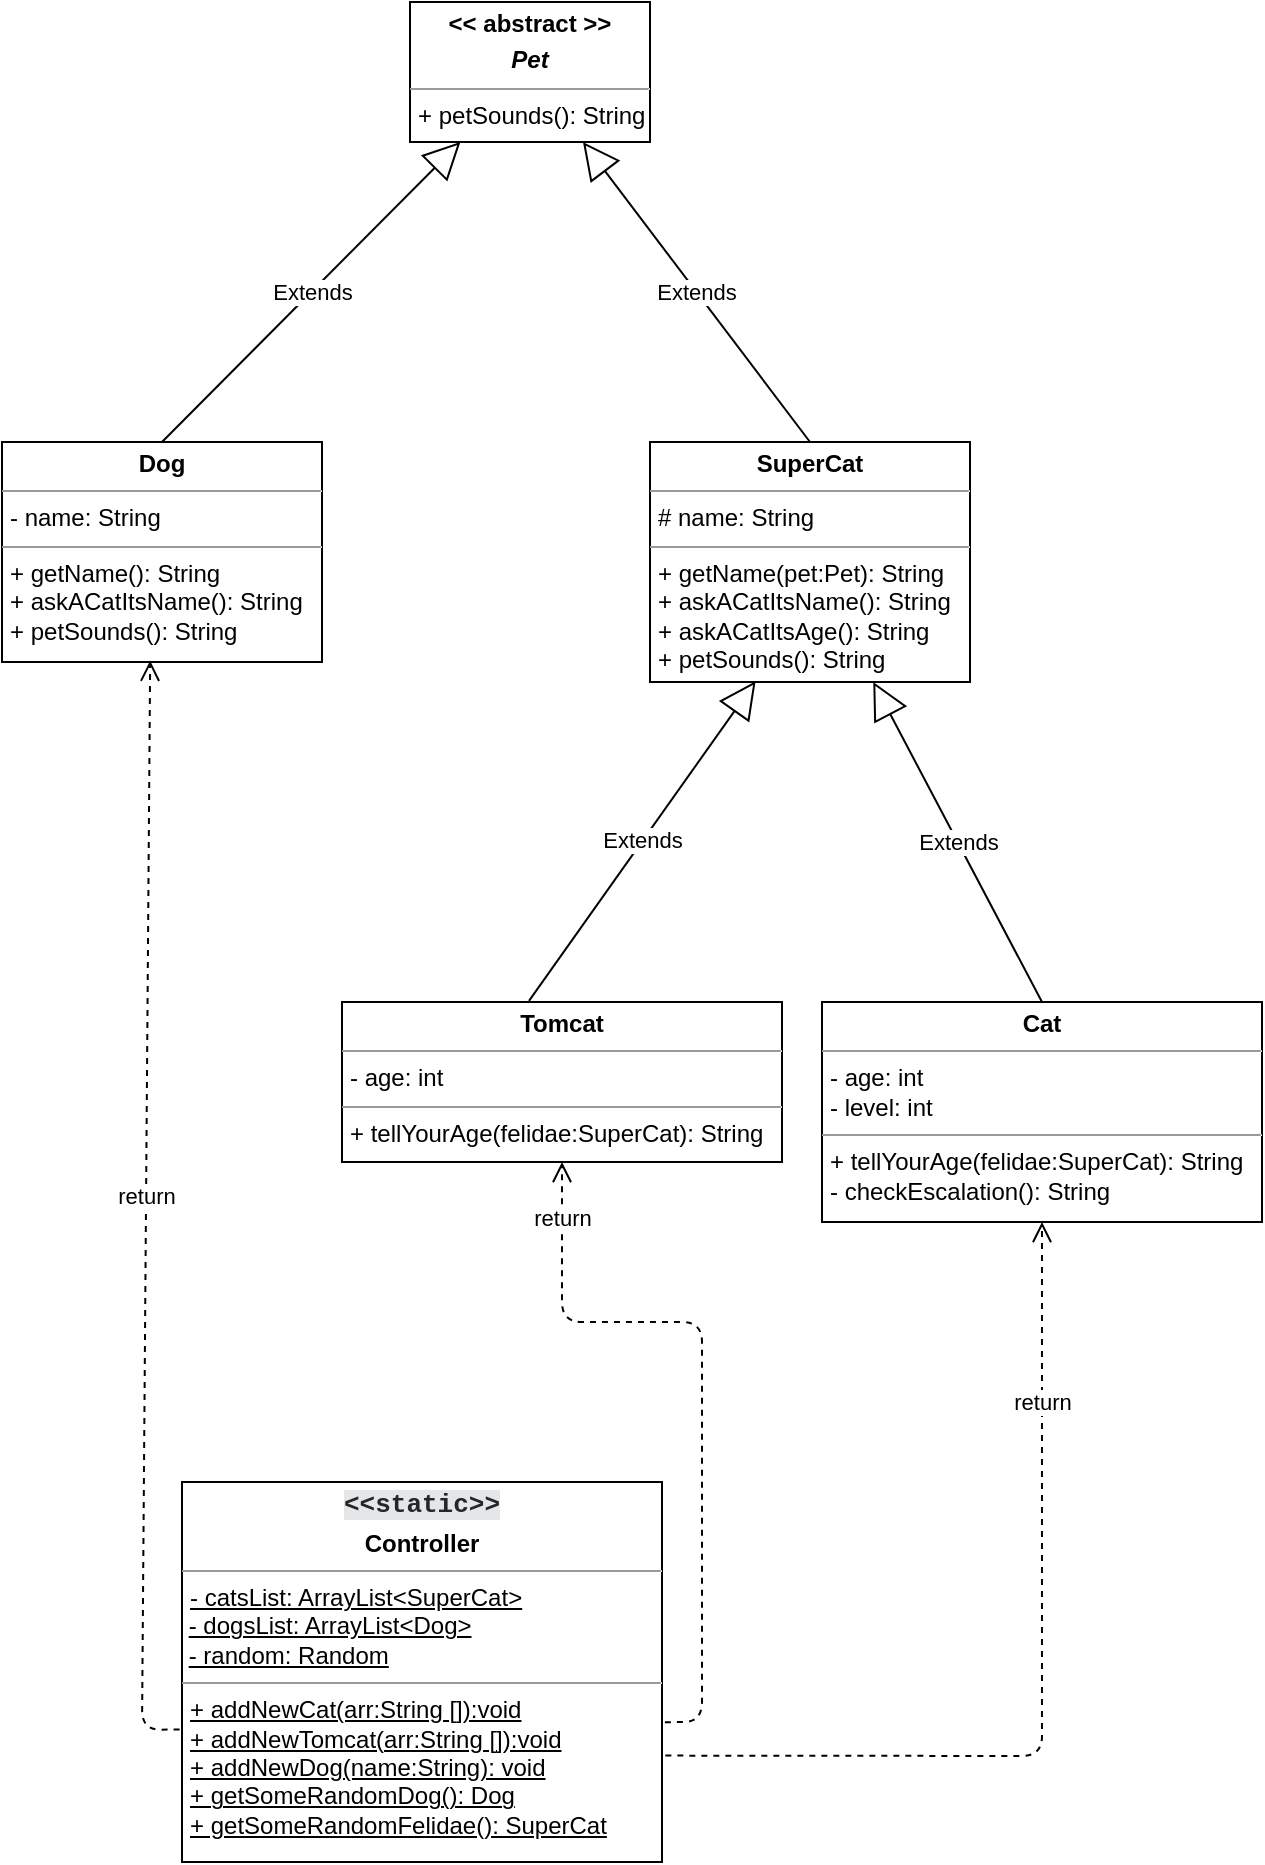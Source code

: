 <mxfile pages="3">
    <diagram name="AskACatItsAge" id="DpLw6PZjZQ7TQEPxX2lx">
        <mxGraphModel dx="612" dy="314" grid="1" gridSize="10" guides="1" tooltips="1" connect="1" arrows="1" fold="1" page="1" pageScale="1" pageWidth="827" pageHeight="1169" math="0" shadow="0">
            <root>
                <mxCell id="TSDw7aBspsEVQ6Ing-Lo-0"/>
                <mxCell id="TSDw7aBspsEVQ6Ing-Lo-1" parent="TSDw7aBspsEVQ6Ing-Lo-0"/>
                <mxCell id="TSDw7aBspsEVQ6Ing-Lo-2" value="&lt;p style=&quot;margin: 0px ; margin-top: 4px ; text-align: center&quot;&gt;&lt;b&gt;SuperCat&lt;/b&gt;&lt;/p&gt;&lt;hr size=&quot;1&quot;&gt;&lt;p style=&quot;margin: 0px ; margin-left: 4px&quot;&gt;# name: String&lt;/p&gt;&lt;hr size=&quot;1&quot;&gt;&lt;p style=&quot;margin: 0px ; margin-left: 4px&quot;&gt;&lt;span&gt;+ getName(pet:Pet): String&lt;/span&gt;&lt;br&gt;&lt;/p&gt;&lt;p style=&quot;margin: 0px ; margin-left: 4px&quot;&gt;+ askACatItsName(): String&lt;br&gt;&lt;/p&gt;&lt;p style=&quot;margin: 0px ; margin-left: 4px&quot;&gt;+ askACatItsAge(): String&lt;br&gt;&lt;/p&gt;&lt;p style=&quot;margin: 0px ; margin-left: 4px&quot;&gt;+ petSounds(): String&lt;br&gt;&lt;/p&gt;" style="verticalAlign=top;align=left;overflow=fill;fontSize=12;fontFamily=Helvetica;html=1;" parent="TSDw7aBspsEVQ6Ing-Lo-1" vertex="1">
                    <mxGeometry x="474" y="280" width="160" height="120" as="geometry"/>
                </mxCell>
                <mxCell id="TSDw7aBspsEVQ6Ing-Lo-3" value="&lt;p style=&quot;margin: 0px ; margin-top: 4px ; text-align: center&quot;&gt;&lt;span style=&quot;color: rgb(36 , 39 , 41) ; font-family: &amp;#34;consolas&amp;#34; , &amp;#34;menlo&amp;#34; , &amp;#34;monaco&amp;#34; , &amp;#34;lucida console&amp;#34; , &amp;#34;liberation mono&amp;#34; , &amp;#34;dejavu sans mono&amp;#34; , &amp;#34;bitstream vera sans mono&amp;#34; , &amp;#34;courier new&amp;#34; , monospace , sans-serif ; font-size: 13px ; text-align: left ; background-color: rgb(228 , 230 , 232)&quot;&gt;&lt;b&gt;&amp;lt;&amp;lt;static&amp;gt;&amp;gt;&lt;/b&gt;&lt;/span&gt;&lt;b&gt;&lt;br&gt;&lt;/b&gt;&lt;/p&gt;&lt;p style=&quot;margin: 0px ; margin-top: 4px ; text-align: center&quot;&gt;&lt;b&gt;Controller&lt;/b&gt;&lt;/p&gt;&lt;hr size=&quot;1&quot;&gt;&lt;p style=&quot;margin: 0px ; margin-left: 4px&quot;&gt;&lt;u&gt;- catsList: ArrayList&amp;lt;SuperCat&amp;gt;&lt;/u&gt;&lt;/p&gt;&amp;nbsp;&lt;u&gt;- dogsList: ArrayList&amp;lt;Dog&amp;gt;&lt;/u&gt;&lt;br&gt;&amp;nbsp;&lt;u&gt;- random: Random&lt;/u&gt;&lt;br&gt;&lt;hr size=&quot;1&quot;&gt;&lt;p style=&quot;margin: 0px ; margin-left: 4px&quot;&gt;&lt;u&gt;+ addNewCat(arr:String []):void&lt;/u&gt;&lt;br&gt;&lt;/p&gt;&lt;p style=&quot;margin: 0px ; margin-left: 4px&quot;&gt;&lt;u&gt;+ addNewTomcat(arr:String []):void&lt;/u&gt;&lt;/p&gt;&lt;p style=&quot;margin: 0px ; margin-left: 4px&quot;&gt;&lt;u&gt;+ addNewDog(name:String): void&lt;br&gt;&lt;/u&gt;&lt;/p&gt;&lt;p style=&quot;margin: 0px ; margin-left: 4px&quot;&gt;&lt;u&gt;+ getSomeRandomDog(): Dog&lt;br&gt;&lt;/u&gt;&lt;/p&gt;&lt;p style=&quot;margin: 0px ; margin-left: 4px&quot;&gt;&lt;u&gt;+ getSomeRandomFelidae(): SuperCat&lt;/u&gt;&lt;/p&gt;&lt;p style=&quot;margin: 0px ; margin-left: 4px&quot;&gt;&lt;br&gt;&lt;/p&gt;" style="verticalAlign=top;align=left;overflow=fill;fontSize=12;fontFamily=Helvetica;html=1;" parent="TSDw7aBspsEVQ6Ing-Lo-1" vertex="1">
                    <mxGeometry x="240" y="800" width="240" height="190" as="geometry"/>
                </mxCell>
                <mxCell id="TSDw7aBspsEVQ6Ing-Lo-4" value="&lt;p style=&quot;margin: 0px ; margin-top: 4px ; text-align: center&quot;&gt;&lt;b&gt;Dog&lt;/b&gt;&lt;/p&gt;&lt;hr size=&quot;1&quot;&gt;&lt;p style=&quot;margin: 0px ; margin-left: 4px&quot;&gt;- name: String&lt;/p&gt;&lt;hr size=&quot;1&quot;&gt;&lt;p style=&quot;margin: 0px ; margin-left: 4px&quot;&gt;&lt;span&gt;+ getName(): String&lt;/span&gt;&lt;/p&gt;&lt;p style=&quot;margin: 0px ; margin-left: 4px&quot;&gt;&lt;span&gt;+ askACatItsName(): String&lt;/span&gt;&lt;br&gt;&lt;/p&gt;&lt;p style=&quot;margin: 0px ; margin-left: 4px&quot;&gt;+ petSounds(): String&lt;br&gt;&lt;/p&gt;" style="verticalAlign=top;align=left;overflow=fill;fontSize=12;fontFamily=Helvetica;html=1;" parent="TSDw7aBspsEVQ6Ing-Lo-1" vertex="1">
                    <mxGeometry x="150" y="280" width="160" height="110" as="geometry"/>
                </mxCell>
                <mxCell id="TSDw7aBspsEVQ6Ing-Lo-5" value="&lt;p style=&quot;margin: 0px ; margin-top: 4px ; text-align: center&quot;&gt;&lt;b&gt;&amp;lt;&amp;lt; abstract &amp;gt;&amp;gt;&lt;/b&gt;&lt;/p&gt;&lt;p style=&quot;margin: 0px ; margin-top: 4px ; text-align: center&quot;&gt;&lt;b&gt;&lt;i&gt;Pet&lt;/i&gt;&lt;/b&gt;&lt;/p&gt;&lt;hr size=&quot;1&quot;&gt;&lt;p style=&quot;margin: 0px ; margin-left: 4px&quot;&gt;&lt;span&gt;+ petSounds(): String&lt;/span&gt;&lt;br&gt;&lt;/p&gt;" style="verticalAlign=top;align=left;overflow=fill;fontSize=12;fontFamily=Helvetica;html=1;" parent="TSDw7aBspsEVQ6Ing-Lo-1" vertex="1">
                    <mxGeometry x="354" y="60" width="120" height="70" as="geometry"/>
                </mxCell>
                <mxCell id="TSDw7aBspsEVQ6Ing-Lo-6" value="Extends" style="endArrow=block;endSize=16;endFill=0;html=1;exitX=0.5;exitY=0;exitDx=0;exitDy=0;" parent="TSDw7aBspsEVQ6Ing-Lo-1" source="TSDw7aBspsEVQ6Ing-Lo-2" target="TSDw7aBspsEVQ6Ing-Lo-5" edge="1">
                    <mxGeometry width="160" relative="1" as="geometry">
                        <mxPoint x="420" y="130" as="sourcePoint"/>
                        <mxPoint x="410" y="140" as="targetPoint"/>
                    </mxGeometry>
                </mxCell>
                <mxCell id="TSDw7aBspsEVQ6Ing-Lo-7" value="Extends" style="endArrow=block;endSize=16;endFill=0;html=1;exitX=0.5;exitY=0;exitDx=0;exitDy=0;" parent="TSDw7aBspsEVQ6Ing-Lo-1" source="TSDw7aBspsEVQ6Ing-Lo-4" target="TSDw7aBspsEVQ6Ing-Lo-5" edge="1">
                    <mxGeometry width="160" relative="1" as="geometry">
                        <mxPoint x="80" y="150" as="sourcePoint"/>
                        <mxPoint x="240" y="150" as="targetPoint"/>
                    </mxGeometry>
                </mxCell>
                <mxCell id="TSDw7aBspsEVQ6Ing-Lo-8" value="return" style="html=1;verticalAlign=bottom;endArrow=open;dashed=1;endSize=8;entryX=0.463;entryY=0.994;entryDx=0;entryDy=0;entryPerimeter=0;exitX=-0.005;exitY=0.651;exitDx=0;exitDy=0;exitPerimeter=0;" parent="TSDw7aBspsEVQ6Ing-Lo-1" source="TSDw7aBspsEVQ6Ing-Lo-3" target="TSDw7aBspsEVQ6Ing-Lo-4" edge="1">
                    <mxGeometry relative="1" as="geometry">
                        <mxPoint x="50" y="460" as="sourcePoint"/>
                        <mxPoint x="-30" y="460" as="targetPoint"/>
                        <Array as="points">
                            <mxPoint x="220" y="924"/>
                        </Array>
                    </mxGeometry>
                </mxCell>
                <mxCell id="TSDw7aBspsEVQ6Ing-Lo-10" value="&lt;p style=&quot;margin: 0px ; margin-top: 4px ; text-align: center&quot;&gt;&lt;b&gt;Cat&lt;/b&gt;&lt;/p&gt;&lt;hr size=&quot;1&quot;&gt;&lt;p style=&quot;margin: 0px ; margin-left: 4px&quot;&gt;- age: int&lt;/p&gt;&lt;p style=&quot;margin: 0px ; margin-left: 4px&quot;&gt;- level: int&lt;br&gt;&lt;/p&gt;&lt;hr size=&quot;1&quot;&gt;&lt;p style=&quot;margin: 0px ; margin-left: 4px&quot;&gt;+ tellYourAge(felidae:SuperCat&lt;span&gt;): String&lt;/span&gt;&lt;/p&gt;&lt;p style=&quot;margin: 0px ; margin-left: 4px&quot;&gt;-&amp;nbsp;checkEscalation(): String&lt;/p&gt;" style="verticalAlign=top;align=left;overflow=fill;fontSize=12;fontFamily=Helvetica;html=1;" parent="TSDw7aBspsEVQ6Ing-Lo-1" vertex="1">
                    <mxGeometry x="560" y="560" width="220" height="110" as="geometry"/>
                </mxCell>
                <mxCell id="TSDw7aBspsEVQ6Ing-Lo-11" value="&lt;p style=&quot;margin: 0px ; margin-top: 4px ; text-align: center&quot;&gt;&lt;b&gt;Tomcat&lt;/b&gt;&lt;/p&gt;&lt;hr size=&quot;1&quot;&gt;&lt;p style=&quot;margin: 0px ; margin-left: 4px&quot;&gt;- age: int&lt;/p&gt;&lt;hr size=&quot;1&quot;&gt;&lt;p style=&quot;margin: 0px ; margin-left: 4px&quot;&gt;&lt;span&gt;+ tellYourAge(felidae:SuperCat&lt;/span&gt;&lt;span&gt;): String&lt;/span&gt;&lt;/p&gt;&lt;p style=&quot;margin: 0px ; margin-left: 4px&quot;&gt;&lt;br&gt;&lt;/p&gt;" style="verticalAlign=top;align=left;overflow=fill;fontSize=12;fontFamily=Helvetica;html=1;" parent="TSDw7aBspsEVQ6Ing-Lo-1" vertex="1">
                    <mxGeometry x="320" y="560" width="220" height="80" as="geometry"/>
                </mxCell>
                <mxCell id="TSDw7aBspsEVQ6Ing-Lo-12" value="Extends" style="endArrow=block;endSize=16;endFill=0;html=1;exitX=0.425;exitY=-0.007;exitDx=0;exitDy=0;exitPerimeter=0;entryX=0.33;entryY=0.997;entryDx=0;entryDy=0;entryPerimeter=0;" parent="TSDw7aBspsEVQ6Ing-Lo-1" source="TSDw7aBspsEVQ6Ing-Lo-11" target="TSDw7aBspsEVQ6Ing-Lo-2" edge="1">
                    <mxGeometry width="160" relative="1" as="geometry">
                        <mxPoint x="414" y="480" as="sourcePoint"/>
                        <mxPoint x="580" y="430" as="targetPoint"/>
                    </mxGeometry>
                </mxCell>
                <mxCell id="TSDw7aBspsEVQ6Ing-Lo-13" value="Extends" style="endArrow=block;endSize=16;endFill=0;html=1;exitX=0.5;exitY=0;exitDx=0;exitDy=0;" parent="TSDw7aBspsEVQ6Ing-Lo-1" source="TSDw7aBspsEVQ6Ing-Lo-10" target="TSDw7aBspsEVQ6Ing-Lo-2" edge="1">
                    <mxGeometry width="160" relative="1" as="geometry">
                        <mxPoint x="890" y="580" as="sourcePoint"/>
                        <mxPoint x="560" y="401" as="targetPoint"/>
                    </mxGeometry>
                </mxCell>
                <mxCell id="TSDw7aBspsEVQ6Ing-Lo-14" value="return" style="html=1;verticalAlign=bottom;endArrow=open;dashed=1;endSize=8;exitX=1.007;exitY=0.72;exitDx=0;exitDy=0;exitPerimeter=0;entryX=0.5;entryY=1;entryDx=0;entryDy=0;" parent="TSDw7aBspsEVQ6Ing-Lo-1" source="TSDw7aBspsEVQ6Ing-Lo-3" target="TSDw7aBspsEVQ6Ing-Lo-10" edge="1">
                    <mxGeometry x="0.565" relative="1" as="geometry">
                        <mxPoint x="590" y="920" as="sourcePoint"/>
                        <mxPoint x="670" y="681" as="targetPoint"/>
                        <Array as="points">
                            <mxPoint x="670" y="937"/>
                        </Array>
                        <mxPoint as="offset"/>
                    </mxGeometry>
                </mxCell>
                <mxCell id="xNfgmVE5-HW8Do-5377U-2" value="return" style="html=1;verticalAlign=bottom;endArrow=open;dashed=1;endSize=8;exitX=1.006;exitY=0.632;exitDx=0;exitDy=0;exitPerimeter=0;entryX=0.5;entryY=1;entryDx=0;entryDy=0;" parent="TSDw7aBspsEVQ6Ing-Lo-1" source="TSDw7aBspsEVQ6Ing-Lo-3" target="TSDw7aBspsEVQ6Ing-Lo-11" edge="1">
                    <mxGeometry x="0.799" relative="1" as="geometry">
                        <mxPoint x="450" y="896" as="sourcePoint"/>
                        <mxPoint x="479" y="640" as="targetPoint"/>
                        <Array as="points">
                            <mxPoint x="500" y="920"/>
                            <mxPoint x="500" y="720"/>
                            <mxPoint x="430" y="720"/>
                        </Array>
                        <mxPoint as="offset"/>
                    </mxGeometry>
                </mxCell>
            </root>
        </mxGraphModel>
    </diagram>
</mxfile>